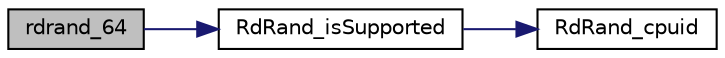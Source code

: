 digraph "rdrand_64"
{
  edge [fontname="Helvetica",fontsize="10",labelfontname="Helvetica",labelfontsize="10"];
  node [fontname="Helvetica",fontsize="10",shape=record];
  rankdir="LR";
  Node1 [label="rdrand_64",height=0.2,width=0.4,color="black", fillcolor="grey75", style="filled" fontcolor="black"];
  Node1 -> Node2 [color="midnightblue",fontsize="10",style="solid"];
  Node2 [label="RdRand_isSupported",height=0.2,width=0.4,color="black", fillcolor="white", style="filled",URL="$rdrand_8cpp.html#a53e99256bfc3ab954115658e09ff0b7c",tooltip="Determines whether or not rdrand is supported by the CPU. "];
  Node2 -> Node3 [color="midnightblue",fontsize="10",style="solid"];
  Node3 [label="RdRand_cpuid",height=0.2,width=0.4,color="black", fillcolor="white", style="filled",URL="$rdrand_8cpp.html#a092ff5b5cdd0009b9a39bd9a087e5ee8",tooltip="Queries cpuid to see if rdrand is supported. "];
}
